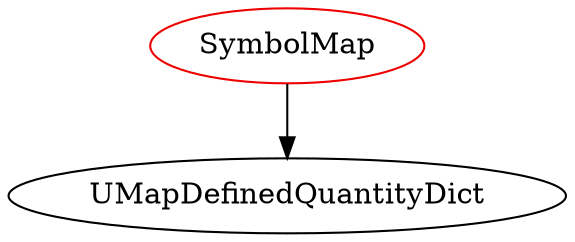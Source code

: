 digraph symbolmap{
SymbolMap	[shape=oval, color=red2, label="SymbolMap"];
SymbolMap -> UMapDefinedQuantityDict;
}
